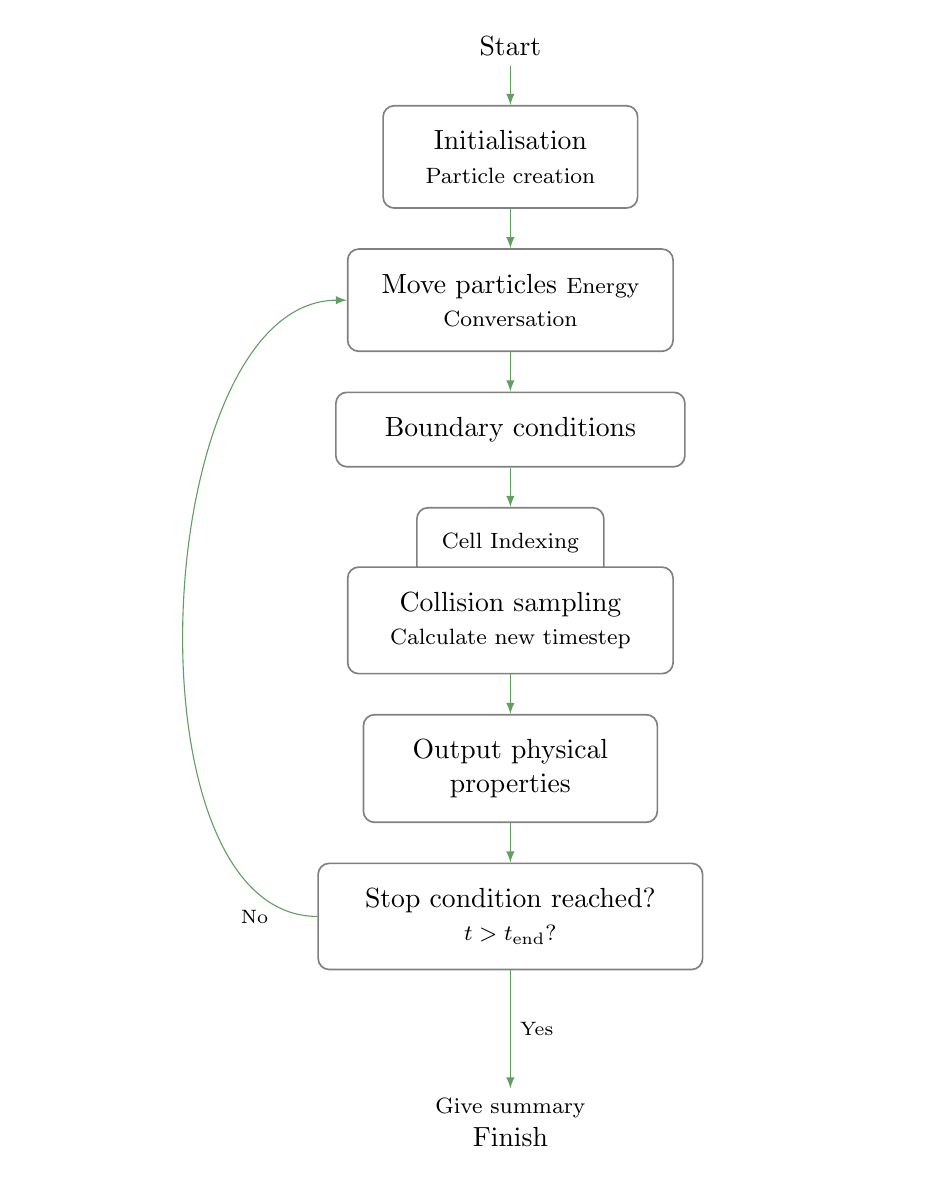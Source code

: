 \usetikzlibrary{positioning,calc,math,arrows}
\tikzset{mynode/.style={rectangle,rounded corners,draw=gray,inner sep=9pt,line width=0.6pt}}
\tikzset{arr/.style={-latex,color=green!25!gray}}
\begin{tikzpicture}
    \node[] (start) at (0,0) {Start};
    \tikzmath{\D=0.5;}
    \node[mynode,below=\D cm of start] (init) {\parbox{2.6cm}{\centering Initialisation {\footnotesize {Particle creation}}}};

    \node[mynode,below=\D cm of init] (move) {\parbox{3.5cm}{\centering Move particles {\footnotesize {Energy Conversation}}}};

    \node[mynode,below=\D cm of move] (bound) {\parbox{3.8cm}{\centering Boundary conditions}};% {\footnotesize {Evaporation}}}};

    % \node[mynode,below=\D cm of move] (update) {\parbox{3cm}{\centering Parameter updates {\footnotesize {Potentials etc.}}}};

    % \node[mynode,below=\D cm of update] (index) {\footnotesize Cell Indexing};
    % \node[mynode,below=-0.15cm of index,fill=white] (losses) {Inelastic losses};

    \node[mynode,below=\D cm of bound] (index2) {\footnotesize Cell Indexing};
    \node[mynode,below=-0.15cm of index2,fill=white] (coll) {\parbox{3.5cm}{\centering Collision sampling {\footnotesize {Calculate new timestep}}}};

    \node[mynode,below=\D cm of coll] (output) {\parbox{3.1cm}{\centering Output physical properties}}; %{\footnotesize {$V,T,\tilde{\rho}$ \dots}}}};

    \node[mynode,below=\D cm of output] (stop) {\parbox{4.25cm}{\centering Stop condition reached?\\ {\footnotesize {$t > t_\text{end}$?}}}}; % or $\tilde{\rho} > 1$\\ or $N < N_\text{threshold}$}}}};

    \node[below=3*\D cm of stop] (finish) {\parbox{2.2cm}{\centering {\footnotesize {Give summary}} Finish}};

    \foreach \start/\end in {%
        start/init,%
        init/move,%
        move/bound,%
        bound/index2,%
        %bound/update,%
        %update/index,%
        %losses/index2,%
        coll/output,%
        output/stop%
    }
    {
        \draw[arr] (\start) -- (\end);
    }

    \draw[arr] (stop) -- (finish) node [midway,right,color=black] {\scriptsize Yes};

    \coordinate[left=2.5cm of stop] (P1);
    \coordinate[left=2.5cm of move] (P2);

    \draw[arr] (stop) .. controls (P1) and (P2) .. (move);

    \coordinate[right=2.5cm of stop] (P3);
    \coordinate[right=2.5cm of move] (P4);

    \draw[arr,opacity=0] (stop) .. controls (P3) and (P4) .. (move);
    \node[left=0.5cm of stop] {\scriptsize No};
\end{tikzpicture}